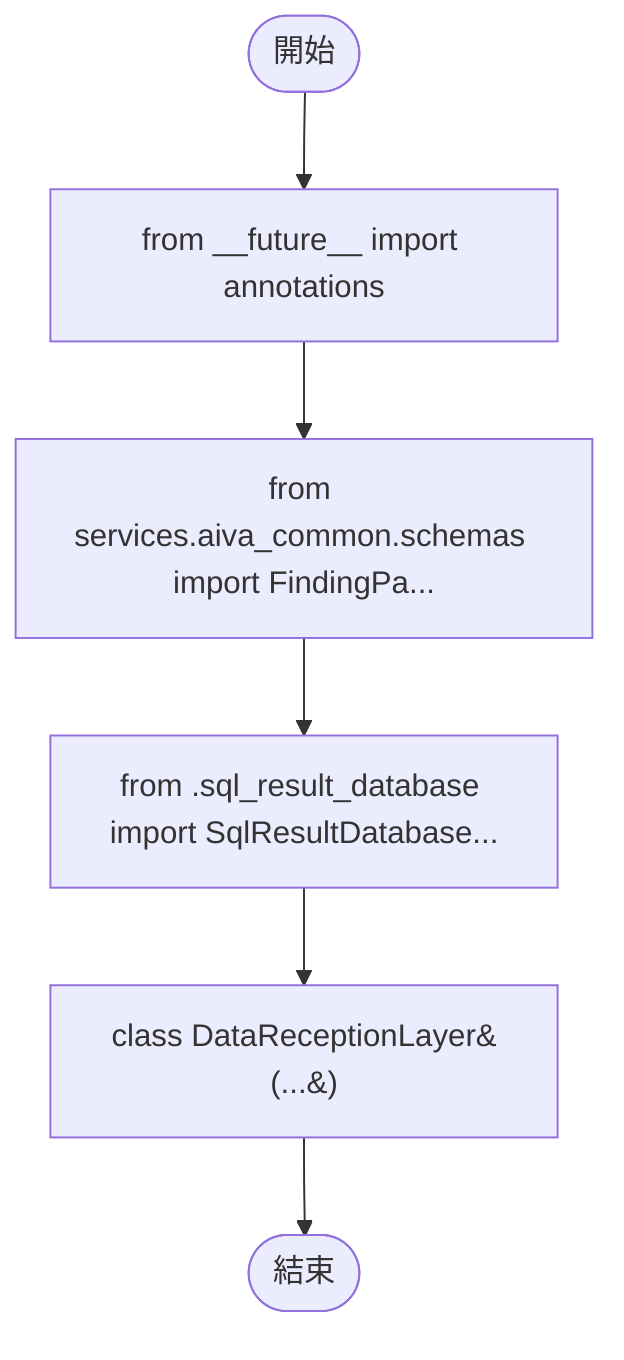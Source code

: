 flowchart TB
    n1([開始])
    n2([結束])
    n3[from __future__ import annotations]
    n4[from services.aiva_common.schemas import FindingPa...]
    n5[from .sql_result_database import SqlResultDatabase...]
    n6[class DataReceptionLayer&#40;...&#41;]
    n1 --> n3
    n3 --> n4
    n4 --> n5
    n5 --> n6
    n6 --> n2